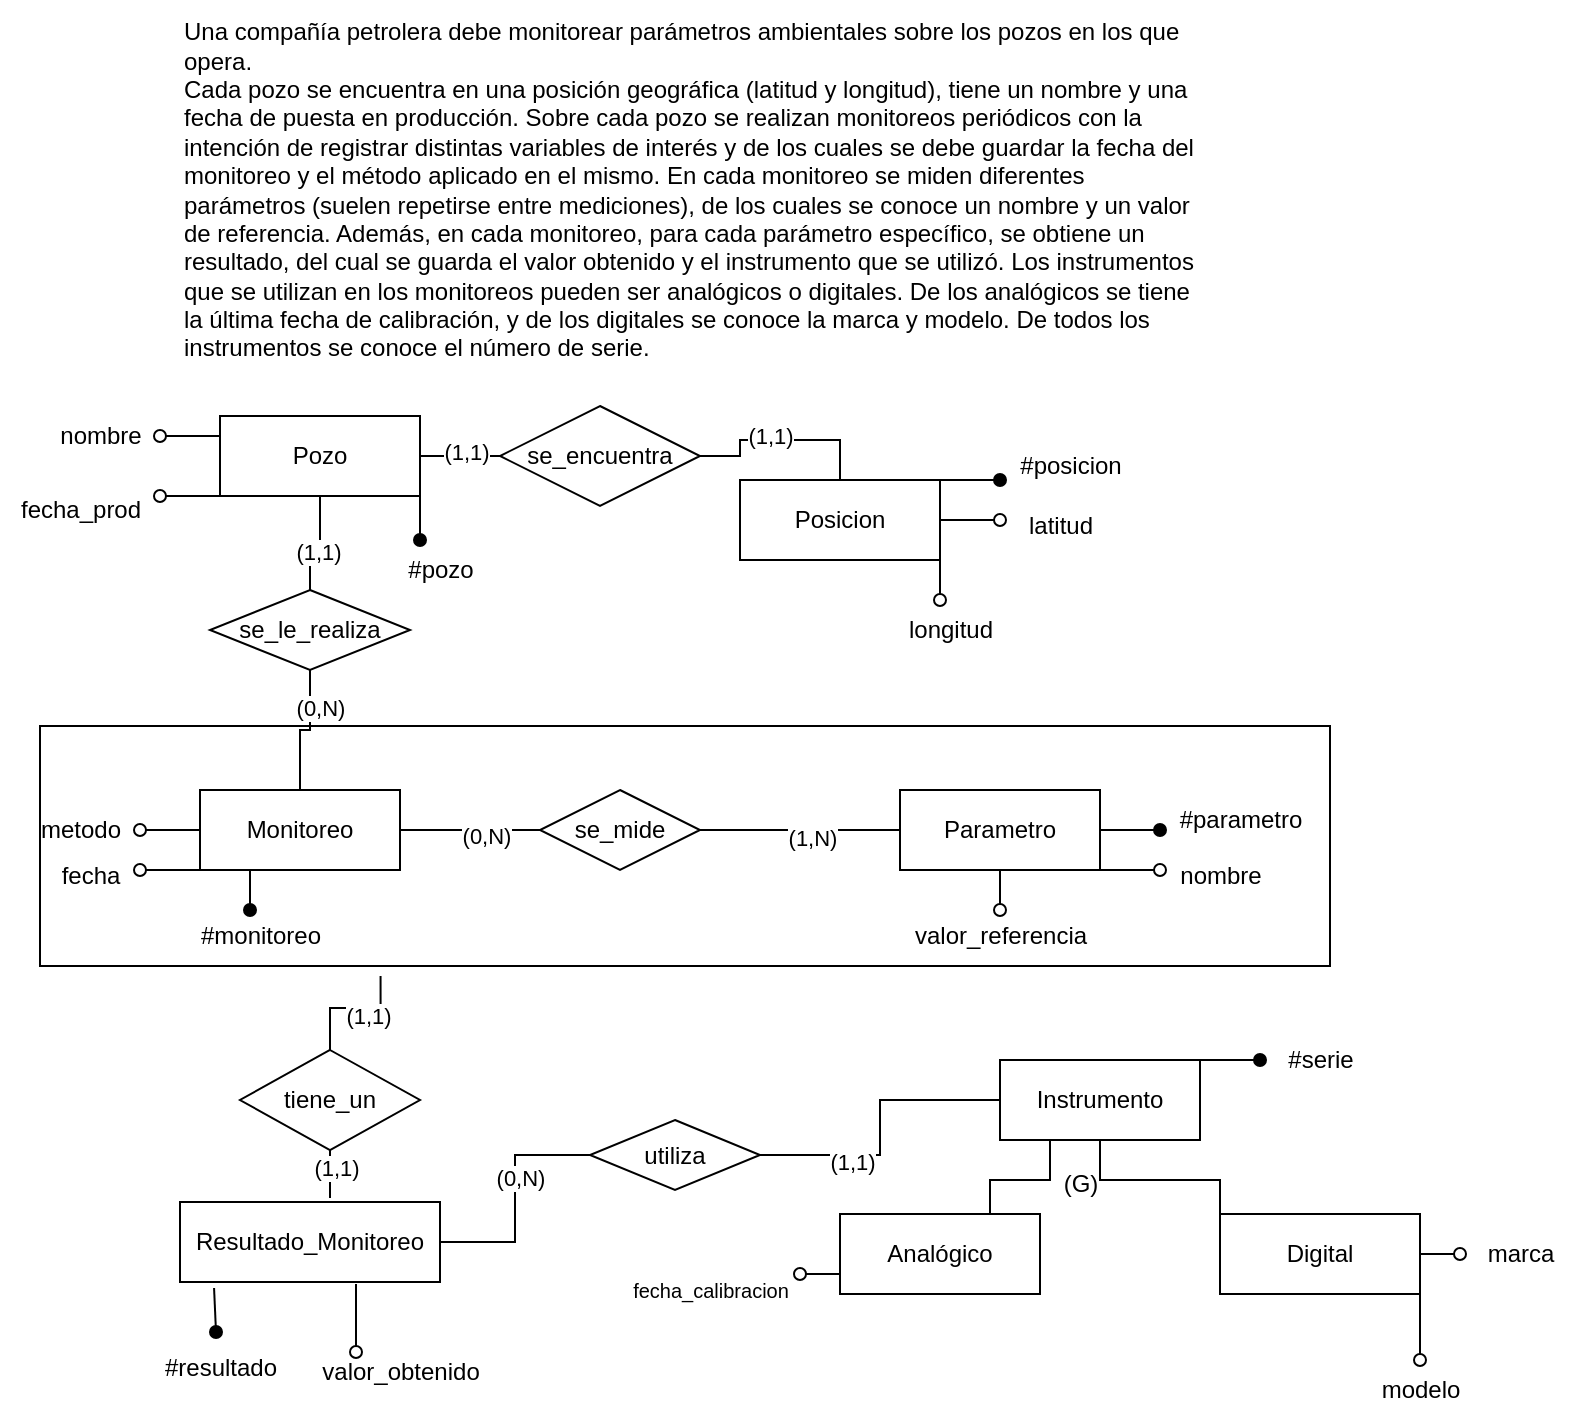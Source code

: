 <mxfile version="28.0.6">
  <diagram name="Página-1" id="BUXOyXkIwWZJoH-56iWX">
    <mxGraphModel dx="1745" dy="565" grid="1" gridSize="10" guides="1" tooltips="1" connect="1" arrows="1" fold="1" page="1" pageScale="1" pageWidth="827" pageHeight="1169" math="0" shadow="0">
      <root>
        <mxCell id="0" />
        <mxCell id="1" parent="0" />
        <mxCell id="VtfzJrvi7sDc0jlUv91x-2" value="&lt;div&gt;Una compañía petrolera debe monitorear parámetros ambientales sobre los pozos en los que&lt;/div&gt;&lt;div&gt;opera.&lt;/div&gt;&lt;div&gt;Cada pozo se encuentra en una posición geográfica (latitud y longitud), tiene un nombre y una&lt;/div&gt;&lt;div&gt;fecha de puesta en producción. Sobre cada pozo se realizan monitoreos periódicos con la&lt;/div&gt;&lt;div&gt;intención de registrar distintas variables de interés y de los cuales se debe guardar la fecha del&lt;/div&gt;&lt;div&gt;&lt;div&gt;monitoreo y el método aplicado en el mismo. En cada monitoreo se miden diferentes&lt;/div&gt;&lt;div&gt;parámetros (suelen repetirse entre mediciones), de los cuales se conoce un nombre y un valor&lt;/div&gt;&lt;div&gt;de referencia. Además, en cada monitoreo, para cada parámetro específico, se obtiene un&lt;/div&gt;&lt;div&gt;resultado, del cual se guarda el valor obtenido y el instrumento que se utilizó. Los instrumentos&lt;/div&gt;&lt;div&gt;que se utilizan en los monitoreos pueden ser analógicos o digitales. De los analógicos se tiene&lt;/div&gt;&lt;div&gt;la última fecha de calibración, y de los digitales se conoce la marca y modelo. De todos los&lt;/div&gt;&lt;div&gt;instrumentos se conoce el número de serie.&lt;/div&gt;&lt;/div&gt;" style="text;html=1;align=left;verticalAlign=middle;resizable=0;points=[];autosize=1;strokeColor=none;fillColor=none;" parent="1" vertex="1">
          <mxGeometry x="40" y="70" width="530" height="190" as="geometry" />
        </mxCell>
        <mxCell id="VtfzJrvi7sDc0jlUv91x-63" style="edgeStyle=orthogonalEdgeStyle;rounded=0;orthogonalLoop=1;jettySize=auto;html=1;exitX=0;exitY=0.25;exitDx=0;exitDy=0;endArrow=oval;endFill=0;" parent="1" source="VtfzJrvi7sDc0jlUv91x-4" edge="1">
          <mxGeometry relative="1" as="geometry">
            <mxPoint x="30" y="288" as="targetPoint" />
          </mxGeometry>
        </mxCell>
        <mxCell id="VtfzJrvi7sDc0jlUv91x-65" style="edgeStyle=orthogonalEdgeStyle;rounded=0;orthogonalLoop=1;jettySize=auto;html=1;exitX=0;exitY=1;exitDx=0;exitDy=0;endArrow=oval;endFill=0;" parent="1" source="VtfzJrvi7sDc0jlUv91x-4" edge="1">
          <mxGeometry relative="1" as="geometry">
            <mxPoint x="30" y="318" as="targetPoint" />
          </mxGeometry>
        </mxCell>
        <mxCell id="61YjiKdT_xhR2rZnBLJa-2" style="edgeStyle=orthogonalEdgeStyle;rounded=0;orthogonalLoop=1;jettySize=auto;html=1;exitX=1;exitY=1;exitDx=0;exitDy=0;endArrow=oval;endFill=1;" parent="1" source="VtfzJrvi7sDc0jlUv91x-4" edge="1">
          <mxGeometry relative="1" as="geometry">
            <mxPoint x="160" y="340" as="targetPoint" />
          </mxGeometry>
        </mxCell>
        <mxCell id="VtfzJrvi7sDc0jlUv91x-4" value="Pozo" style="whiteSpace=wrap;html=1;align=center;" parent="1" vertex="1">
          <mxGeometry x="60" y="278" width="100" height="40" as="geometry" />
        </mxCell>
        <mxCell id="VtfzJrvi7sDc0jlUv91x-6" style="edgeStyle=orthogonalEdgeStyle;rounded=0;orthogonalLoop=1;jettySize=auto;html=1;exitX=1;exitY=0;exitDx=0;exitDy=0;endArrow=oval;endFill=1;" parent="1" source="VtfzJrvi7sDc0jlUv91x-5" edge="1">
          <mxGeometry relative="1" as="geometry">
            <mxPoint x="450" y="310" as="targetPoint" />
          </mxGeometry>
        </mxCell>
        <mxCell id="VtfzJrvi7sDc0jlUv91x-9" style="edgeStyle=orthogonalEdgeStyle;rounded=0;orthogonalLoop=1;jettySize=auto;html=1;exitX=1;exitY=0.5;exitDx=0;exitDy=0;endArrow=oval;endFill=0;" parent="1" source="VtfzJrvi7sDc0jlUv91x-5" edge="1">
          <mxGeometry relative="1" as="geometry">
            <mxPoint x="450" y="330" as="targetPoint" />
          </mxGeometry>
        </mxCell>
        <mxCell id="VtfzJrvi7sDc0jlUv91x-11" style="edgeStyle=orthogonalEdgeStyle;rounded=0;orthogonalLoop=1;jettySize=auto;html=1;exitX=1;exitY=1;exitDx=0;exitDy=0;endArrow=oval;endFill=0;" parent="1" source="VtfzJrvi7sDc0jlUv91x-5" edge="1">
          <mxGeometry relative="1" as="geometry">
            <mxPoint x="420" y="370" as="targetPoint" />
          </mxGeometry>
        </mxCell>
        <mxCell id="VtfzJrvi7sDc0jlUv91x-5" value="Posicion" style="whiteSpace=wrap;html=1;align=center;" parent="1" vertex="1">
          <mxGeometry x="320" y="310" width="100" height="40" as="geometry" />
        </mxCell>
        <mxCell id="VtfzJrvi7sDc0jlUv91x-7" value="#posicion" style="text;html=1;align=center;verticalAlign=middle;resizable=0;points=[];autosize=1;strokeColor=none;fillColor=none;" parent="1" vertex="1">
          <mxGeometry x="450" y="288" width="70" height="30" as="geometry" />
        </mxCell>
        <mxCell id="VtfzJrvi7sDc0jlUv91x-10" value="latitud" style="text;html=1;align=center;verticalAlign=middle;resizable=0;points=[];autosize=1;strokeColor=none;fillColor=none;" parent="1" vertex="1">
          <mxGeometry x="450" y="318" width="60" height="30" as="geometry" />
        </mxCell>
        <mxCell id="VtfzJrvi7sDc0jlUv91x-12" value="longitud" style="text;html=1;align=center;verticalAlign=middle;resizable=0;points=[];autosize=1;strokeColor=none;fillColor=none;" parent="1" vertex="1">
          <mxGeometry x="390" y="370" width="70" height="30" as="geometry" />
        </mxCell>
        <mxCell id="VtfzJrvi7sDc0jlUv91x-50" style="edgeStyle=orthogonalEdgeStyle;rounded=0;orthogonalLoop=1;jettySize=auto;html=1;exitX=0;exitY=1;exitDx=0;exitDy=0;endArrow=oval;endFill=0;" parent="1" source="VtfzJrvi7sDc0jlUv91x-13" edge="1">
          <mxGeometry relative="1" as="geometry">
            <mxPoint x="20" y="505" as="targetPoint" />
          </mxGeometry>
        </mxCell>
        <mxCell id="VtfzJrvi7sDc0jlUv91x-51" style="edgeStyle=orthogonalEdgeStyle;rounded=0;orthogonalLoop=1;jettySize=auto;html=1;exitX=0;exitY=0.5;exitDx=0;exitDy=0;endArrow=oval;endFill=0;" parent="1" source="VtfzJrvi7sDc0jlUv91x-13" edge="1">
          <mxGeometry relative="1" as="geometry">
            <mxPoint x="20" y="485" as="targetPoint" />
          </mxGeometry>
        </mxCell>
        <mxCell id="VtfzJrvi7sDc0jlUv91x-53" style="edgeStyle=orthogonalEdgeStyle;rounded=0;orthogonalLoop=1;jettySize=auto;html=1;exitX=0.25;exitY=1;exitDx=0;exitDy=0;endArrow=oval;endFill=1;" parent="1" source="VtfzJrvi7sDc0jlUv91x-13" edge="1">
          <mxGeometry relative="1" as="geometry">
            <mxPoint x="75" y="525" as="targetPoint" />
          </mxGeometry>
        </mxCell>
        <mxCell id="VtfzJrvi7sDc0jlUv91x-13" value="Monitoreo" style="whiteSpace=wrap;html=1;align=center;" parent="1" vertex="1">
          <mxGeometry x="50" y="465" width="100" height="40" as="geometry" />
        </mxCell>
        <mxCell id="VtfzJrvi7sDc0jlUv91x-46" style="edgeStyle=orthogonalEdgeStyle;rounded=0;orthogonalLoop=1;jettySize=auto;html=1;exitX=0.5;exitY=1;exitDx=0;exitDy=0;endArrow=oval;endFill=0;" parent="1" source="VtfzJrvi7sDc0jlUv91x-14" edge="1">
          <mxGeometry relative="1" as="geometry">
            <mxPoint x="450" y="525" as="targetPoint" />
          </mxGeometry>
        </mxCell>
        <mxCell id="VtfzJrvi7sDc0jlUv91x-48" style="edgeStyle=orthogonalEdgeStyle;rounded=0;orthogonalLoop=1;jettySize=auto;html=1;exitX=1;exitY=1;exitDx=0;exitDy=0;endArrow=oval;endFill=0;" parent="1" source="VtfzJrvi7sDc0jlUv91x-14" edge="1">
          <mxGeometry relative="1" as="geometry">
            <mxPoint x="530" y="505" as="targetPoint" />
          </mxGeometry>
        </mxCell>
        <mxCell id="MFlLhxDVKejwkbYy1OUW-2" style="edgeStyle=orthogonalEdgeStyle;rounded=0;orthogonalLoop=1;jettySize=auto;html=1;exitX=1;exitY=0.5;exitDx=0;exitDy=0;endArrow=oval;endFill=1;" edge="1" parent="1" source="VtfzJrvi7sDc0jlUv91x-14">
          <mxGeometry relative="1" as="geometry">
            <mxPoint x="530" y="485.526" as="targetPoint" />
          </mxGeometry>
        </mxCell>
        <mxCell id="VtfzJrvi7sDc0jlUv91x-14" value="Parametro" style="whiteSpace=wrap;html=1;align=center;" parent="1" vertex="1">
          <mxGeometry x="400" y="465" width="100" height="40" as="geometry" />
        </mxCell>
        <mxCell id="VtfzJrvi7sDc0jlUv91x-16" style="edgeStyle=orthogonalEdgeStyle;rounded=0;orthogonalLoop=1;jettySize=auto;html=1;exitX=1;exitY=0.5;exitDx=0;exitDy=0;entryX=0;entryY=0.5;entryDx=0;entryDy=0;endArrow=none;endFill=0;" parent="1" source="VtfzJrvi7sDc0jlUv91x-15" target="VtfzJrvi7sDc0jlUv91x-14" edge="1">
          <mxGeometry relative="1" as="geometry" />
        </mxCell>
        <mxCell id="VtfzJrvi7sDc0jlUv91x-78" value="(1,N)" style="edgeLabel;html=1;align=center;verticalAlign=middle;resizable=0;points=[];" parent="VtfzJrvi7sDc0jlUv91x-16" vertex="1" connectable="0">
          <mxGeometry x="0.12" y="-4" relative="1" as="geometry">
            <mxPoint as="offset" />
          </mxGeometry>
        </mxCell>
        <mxCell id="VtfzJrvi7sDc0jlUv91x-15" value="se_mide" style="shape=rhombus;perimeter=rhombusPerimeter;whiteSpace=wrap;html=1;align=center;" parent="1" vertex="1">
          <mxGeometry x="220" y="465" width="80" height="40" as="geometry" />
        </mxCell>
        <mxCell id="VtfzJrvi7sDc0jlUv91x-20" style="edgeStyle=orthogonalEdgeStyle;rounded=0;orthogonalLoop=1;jettySize=auto;html=1;exitX=0.131;exitY=1.075;exitDx=0;exitDy=0;endArrow=oval;endFill=1;exitPerimeter=0;entryX=0.475;entryY=-0.1;entryDx=0;entryDy=0;entryPerimeter=0;" parent="1" source="VtfzJrvi7sDc0jlUv91x-18" target="VtfzJrvi7sDc0jlUv91x-21" edge="1">
          <mxGeometry relative="1" as="geometry">
            <mxPoint x="200" y="681" as="targetPoint" />
          </mxGeometry>
        </mxCell>
        <mxCell id="VtfzJrvi7sDc0jlUv91x-22" style="edgeStyle=orthogonalEdgeStyle;rounded=0;orthogonalLoop=1;jettySize=auto;html=1;exitX=0.677;exitY=1.025;exitDx=0;exitDy=0;endArrow=oval;endFill=0;exitPerimeter=0;entryX=0.28;entryY=0.167;entryDx=0;entryDy=0;entryPerimeter=0;" parent="1" source="VtfzJrvi7sDc0jlUv91x-18" target="VtfzJrvi7sDc0jlUv91x-23" edge="1">
          <mxGeometry relative="1" as="geometry">
            <mxPoint x="200" y="701" as="targetPoint" />
          </mxGeometry>
        </mxCell>
        <mxCell id="VtfzJrvi7sDc0jlUv91x-43" style="edgeStyle=orthogonalEdgeStyle;rounded=0;orthogonalLoop=1;jettySize=auto;html=1;exitX=1;exitY=0.5;exitDx=0;exitDy=0;entryX=0;entryY=0.5;entryDx=0;entryDy=0;endArrow=none;endFill=0;" parent="1" source="VtfzJrvi7sDc0jlUv91x-18" target="VtfzJrvi7sDc0jlUv91x-42" edge="1">
          <mxGeometry relative="1" as="geometry" />
        </mxCell>
        <mxCell id="VtfzJrvi7sDc0jlUv91x-81" value="(0,N)" style="edgeLabel;html=1;align=center;verticalAlign=middle;resizable=0;points=[];" parent="VtfzJrvi7sDc0jlUv91x-43" vertex="1" connectable="0">
          <mxGeometry x="0.19" y="-1" relative="1" as="geometry">
            <mxPoint x="1" y="1" as="offset" />
          </mxGeometry>
        </mxCell>
        <mxCell id="VtfzJrvi7sDc0jlUv91x-18" value="Resultado_Monitoreo" style="whiteSpace=wrap;html=1;align=center;" parent="1" vertex="1">
          <mxGeometry x="40" y="671" width="130" height="40" as="geometry" />
        </mxCell>
        <mxCell id="VtfzJrvi7sDc0jlUv91x-21" value="#resultado" style="text;html=1;align=center;verticalAlign=middle;resizable=0;points=[];autosize=1;strokeColor=none;fillColor=none;" parent="1" vertex="1">
          <mxGeometry x="20" y="739" width="80" height="30" as="geometry" />
        </mxCell>
        <mxCell id="VtfzJrvi7sDc0jlUv91x-23" value="valor_obtenido" style="text;html=1;align=center;verticalAlign=middle;resizable=0;points=[];autosize=1;strokeColor=none;fillColor=none;" parent="1" vertex="1">
          <mxGeometry x="100" y="741" width="100" height="30" as="geometry" />
        </mxCell>
        <mxCell id="VtfzJrvi7sDc0jlUv91x-27" style="edgeStyle=orthogonalEdgeStyle;rounded=0;orthogonalLoop=1;jettySize=auto;html=1;exitX=1;exitY=0;exitDx=0;exitDy=0;endArrow=oval;endFill=1;" parent="1" source="VtfzJrvi7sDc0jlUv91x-26" edge="1">
          <mxGeometry relative="1" as="geometry">
            <mxPoint x="580" y="600" as="targetPoint" />
          </mxGeometry>
        </mxCell>
        <mxCell id="VtfzJrvi7sDc0jlUv91x-32" style="edgeStyle=orthogonalEdgeStyle;rounded=0;orthogonalLoop=1;jettySize=auto;html=1;exitX=0.5;exitY=1;exitDx=0;exitDy=0;entryX=0;entryY=0;entryDx=0;entryDy=0;endArrow=none;endFill=0;" parent="1" source="VtfzJrvi7sDc0jlUv91x-26" target="VtfzJrvi7sDc0jlUv91x-30" edge="1">
          <mxGeometry relative="1" as="geometry" />
        </mxCell>
        <mxCell id="VtfzJrvi7sDc0jlUv91x-33" style="edgeStyle=orthogonalEdgeStyle;rounded=0;orthogonalLoop=1;jettySize=auto;html=1;exitX=0.25;exitY=1;exitDx=0;exitDy=0;entryX=0.75;entryY=0;entryDx=0;entryDy=0;endArrow=none;endFill=0;" parent="1" source="VtfzJrvi7sDc0jlUv91x-26" target="VtfzJrvi7sDc0jlUv91x-31" edge="1">
          <mxGeometry relative="1" as="geometry" />
        </mxCell>
        <mxCell id="VtfzJrvi7sDc0jlUv91x-26" value="Instrumento" style="whiteSpace=wrap;html=1;align=center;" parent="1" vertex="1">
          <mxGeometry x="450" y="600" width="100" height="40" as="geometry" />
        </mxCell>
        <mxCell id="VtfzJrvi7sDc0jlUv91x-28" value="#serie" style="text;html=1;align=center;verticalAlign=middle;resizable=0;points=[];autosize=1;strokeColor=none;fillColor=none;" parent="1" vertex="1">
          <mxGeometry x="580" y="585" width="60" height="30" as="geometry" />
        </mxCell>
        <mxCell id="VtfzJrvi7sDc0jlUv91x-37" style="edgeStyle=orthogonalEdgeStyle;rounded=0;orthogonalLoop=1;jettySize=auto;html=1;exitX=1;exitY=0.5;exitDx=0;exitDy=0;endArrow=oval;endFill=0;" parent="1" source="VtfzJrvi7sDc0jlUv91x-30" edge="1">
          <mxGeometry relative="1" as="geometry">
            <mxPoint x="680" y="697" as="targetPoint" />
          </mxGeometry>
        </mxCell>
        <mxCell id="VtfzJrvi7sDc0jlUv91x-40" style="edgeStyle=orthogonalEdgeStyle;rounded=0;orthogonalLoop=1;jettySize=auto;html=1;exitX=1;exitY=1;exitDx=0;exitDy=0;endArrow=oval;endFill=0;" parent="1" source="VtfzJrvi7sDc0jlUv91x-30" edge="1">
          <mxGeometry relative="1" as="geometry">
            <mxPoint x="660" y="750" as="targetPoint" />
          </mxGeometry>
        </mxCell>
        <mxCell id="VtfzJrvi7sDc0jlUv91x-30" value="Digital" style="whiteSpace=wrap;html=1;align=center;" parent="1" vertex="1">
          <mxGeometry x="560" y="677" width="100" height="40" as="geometry" />
        </mxCell>
        <mxCell id="VtfzJrvi7sDc0jlUv91x-35" style="edgeStyle=orthogonalEdgeStyle;rounded=0;orthogonalLoop=1;jettySize=auto;html=1;exitX=0;exitY=0.75;exitDx=0;exitDy=0;endArrow=oval;endFill=0;" parent="1" source="VtfzJrvi7sDc0jlUv91x-31" edge="1">
          <mxGeometry relative="1" as="geometry">
            <mxPoint x="350" y="707" as="targetPoint" />
          </mxGeometry>
        </mxCell>
        <mxCell id="VtfzJrvi7sDc0jlUv91x-31" value="Analógico" style="whiteSpace=wrap;html=1;align=center;" parent="1" vertex="1">
          <mxGeometry x="370" y="677" width="100" height="40" as="geometry" />
        </mxCell>
        <mxCell id="VtfzJrvi7sDc0jlUv91x-34" value="(G)" style="text;html=1;align=center;verticalAlign=middle;resizable=0;points=[];autosize=1;strokeColor=none;fillColor=none;" parent="1" vertex="1">
          <mxGeometry x="470" y="647" width="40" height="30" as="geometry" />
        </mxCell>
        <mxCell id="VtfzJrvi7sDc0jlUv91x-36" value="fecha_calibracion" style="text;html=1;align=center;verticalAlign=middle;resizable=0;points=[];autosize=1;strokeColor=none;fillColor=none;fontSize=10;" parent="1" vertex="1">
          <mxGeometry x="255" y="700" width="100" height="30" as="geometry" />
        </mxCell>
        <mxCell id="VtfzJrvi7sDc0jlUv91x-39" value="marca" style="text;html=1;align=center;verticalAlign=middle;resizable=0;points=[];autosize=1;strokeColor=none;fillColor=none;" parent="1" vertex="1">
          <mxGeometry x="680" y="682" width="60" height="30" as="geometry" />
        </mxCell>
        <mxCell id="VtfzJrvi7sDc0jlUv91x-41" value="modelo" style="text;html=1;align=center;verticalAlign=middle;resizable=0;points=[];autosize=1;strokeColor=none;fillColor=none;" parent="1" vertex="1">
          <mxGeometry x="630" y="750" width="60" height="30" as="geometry" />
        </mxCell>
        <mxCell id="VtfzJrvi7sDc0jlUv91x-44" style="edgeStyle=orthogonalEdgeStyle;rounded=0;orthogonalLoop=1;jettySize=auto;html=1;exitX=1;exitY=0.5;exitDx=0;exitDy=0;entryX=0;entryY=0.5;entryDx=0;entryDy=0;endArrow=none;endFill=0;" parent="1" source="VtfzJrvi7sDc0jlUv91x-42" target="VtfzJrvi7sDc0jlUv91x-26" edge="1">
          <mxGeometry relative="1" as="geometry" />
        </mxCell>
        <mxCell id="VtfzJrvi7sDc0jlUv91x-82" value="(1,1)" style="edgeLabel;html=1;align=center;verticalAlign=middle;resizable=0;points=[];" parent="VtfzJrvi7sDc0jlUv91x-44" vertex="1" connectable="0">
          <mxGeometry x="-0.376" y="-2" relative="1" as="geometry">
            <mxPoint y="1" as="offset" />
          </mxGeometry>
        </mxCell>
        <mxCell id="VtfzJrvi7sDc0jlUv91x-42" value="utiliza" style="shape=rhombus;perimeter=rhombusPerimeter;whiteSpace=wrap;html=1;align=center;" parent="1" vertex="1">
          <mxGeometry x="245" y="630" width="85" height="35" as="geometry" />
        </mxCell>
        <mxCell id="VtfzJrvi7sDc0jlUv91x-47" value="valor_referencia" style="text;html=1;align=center;verticalAlign=middle;resizable=0;points=[];autosize=1;strokeColor=none;fillColor=none;" parent="1" vertex="1">
          <mxGeometry x="395" y="523" width="110" height="30" as="geometry" />
        </mxCell>
        <mxCell id="VtfzJrvi7sDc0jlUv91x-49" value="nombre" style="text;html=1;align=center;verticalAlign=middle;resizable=0;points=[];autosize=1;strokeColor=none;fillColor=none;" parent="1" vertex="1">
          <mxGeometry x="530" y="493" width="60" height="30" as="geometry" />
        </mxCell>
        <mxCell id="VtfzJrvi7sDc0jlUv91x-54" value="#monitoreo" style="text;html=1;align=center;verticalAlign=middle;resizable=0;points=[];autosize=1;strokeColor=none;fillColor=none;" parent="1" vertex="1">
          <mxGeometry x="40" y="523" width="80" height="30" as="geometry" />
        </mxCell>
        <mxCell id="VtfzJrvi7sDc0jlUv91x-55" value="fecha" style="text;html=1;align=center;verticalAlign=middle;resizable=0;points=[];autosize=1;strokeColor=none;fillColor=none;" parent="1" vertex="1">
          <mxGeometry x="-30" y="493" width="50" height="30" as="geometry" />
        </mxCell>
        <mxCell id="VtfzJrvi7sDc0jlUv91x-56" value="metodo" style="text;html=1;align=center;verticalAlign=middle;resizable=0;points=[];autosize=1;strokeColor=none;fillColor=none;" parent="1" vertex="1">
          <mxGeometry x="-40" y="470" width="60" height="30" as="geometry" />
        </mxCell>
        <mxCell id="VtfzJrvi7sDc0jlUv91x-59" style="edgeStyle=orthogonalEdgeStyle;rounded=0;orthogonalLoop=1;jettySize=auto;html=1;entryX=0.5;entryY=1;entryDx=0;entryDy=0;endArrow=none;endFill=0;" parent="1" source="VtfzJrvi7sDc0jlUv91x-57" target="VtfzJrvi7sDc0jlUv91x-4" edge="1">
          <mxGeometry relative="1" as="geometry" />
        </mxCell>
        <mxCell id="VtfzJrvi7sDc0jlUv91x-75" value="(1,1)" style="edgeLabel;html=1;align=center;verticalAlign=middle;resizable=0;points=[];" parent="VtfzJrvi7sDc0jlUv91x-59" vertex="1" connectable="0">
          <mxGeometry x="0.058" y="-3" relative="1" as="geometry">
            <mxPoint y="1" as="offset" />
          </mxGeometry>
        </mxCell>
        <mxCell id="VtfzJrvi7sDc0jlUv91x-57" value="se_le_realiza" style="shape=rhombus;perimeter=rhombusPerimeter;whiteSpace=wrap;html=1;align=center;" parent="1" vertex="1">
          <mxGeometry x="55" y="365" width="100" height="40" as="geometry" />
        </mxCell>
        <mxCell id="VtfzJrvi7sDc0jlUv91x-61" style="edgeStyle=orthogonalEdgeStyle;rounded=0;orthogonalLoop=1;jettySize=auto;html=1;exitX=1;exitY=0.5;exitDx=0;exitDy=0;entryX=0.5;entryY=0;entryDx=0;entryDy=0;endArrow=none;endFill=0;" parent="1" source="VtfzJrvi7sDc0jlUv91x-60" target="VtfzJrvi7sDc0jlUv91x-5" edge="1">
          <mxGeometry relative="1" as="geometry" />
        </mxCell>
        <mxCell id="VtfzJrvi7sDc0jlUv91x-74" value="(1,1)" style="edgeLabel;html=1;align=center;verticalAlign=middle;resizable=0;points=[];" parent="VtfzJrvi7sDc0jlUv91x-61" vertex="1" connectable="0">
          <mxGeometry x="-0.122" y="2" relative="1" as="geometry">
            <mxPoint as="offset" />
          </mxGeometry>
        </mxCell>
        <mxCell id="VtfzJrvi7sDc0jlUv91x-62" style="edgeStyle=orthogonalEdgeStyle;rounded=0;orthogonalLoop=1;jettySize=auto;html=1;exitX=0;exitY=0.5;exitDx=0;exitDy=0;entryX=1;entryY=0.5;entryDx=0;entryDy=0;endArrow=none;endFill=0;" parent="1" source="VtfzJrvi7sDc0jlUv91x-60" target="VtfzJrvi7sDc0jlUv91x-4" edge="1">
          <mxGeometry relative="1" as="geometry" />
        </mxCell>
        <mxCell id="VtfzJrvi7sDc0jlUv91x-73" value="(1,1)" style="edgeLabel;html=1;align=center;verticalAlign=middle;resizable=0;points=[];" parent="VtfzJrvi7sDc0jlUv91x-62" vertex="1" connectable="0">
          <mxGeometry x="-0.15" y="-2" relative="1" as="geometry">
            <mxPoint as="offset" />
          </mxGeometry>
        </mxCell>
        <mxCell id="VtfzJrvi7sDc0jlUv91x-60" value="se_encuentra" style="shape=rhombus;perimeter=rhombusPerimeter;whiteSpace=wrap;html=1;align=center;" parent="1" vertex="1">
          <mxGeometry x="200" y="273" width="100" height="50" as="geometry" />
        </mxCell>
        <mxCell id="VtfzJrvi7sDc0jlUv91x-64" value="nombre" style="text;html=1;align=center;verticalAlign=middle;resizable=0;points=[];autosize=1;strokeColor=none;fillColor=none;" parent="1" vertex="1">
          <mxGeometry x="-30" y="273" width="60" height="30" as="geometry" />
        </mxCell>
        <mxCell id="VtfzJrvi7sDc0jlUv91x-66" value="fecha_prod" style="text;html=1;align=center;verticalAlign=middle;resizable=0;points=[];autosize=1;strokeColor=none;fillColor=none;rotation=0;" parent="1" vertex="1">
          <mxGeometry x="-50" y="310" width="80" height="30" as="geometry" />
        </mxCell>
        <mxCell id="VtfzJrvi7sDc0jlUv91x-68" value="" style="edgeStyle=orthogonalEdgeStyle;rounded=0;orthogonalLoop=1;jettySize=auto;html=1;exitX=0;exitY=0.5;exitDx=0;exitDy=0;endArrow=none;endFill=0;" parent="1" source="VtfzJrvi7sDc0jlUv91x-15" target="VtfzJrvi7sDc0jlUv91x-13" edge="1">
          <mxGeometry relative="1" as="geometry">
            <mxPoint x="220" y="485" as="sourcePoint" />
            <mxPoint x="260" y="400" as="targetPoint" />
          </mxGeometry>
        </mxCell>
        <mxCell id="VtfzJrvi7sDc0jlUv91x-77" value="(0,N)" style="edgeLabel;html=1;align=center;verticalAlign=middle;resizable=0;points=[];" parent="VtfzJrvi7sDc0jlUv91x-68" vertex="1" connectable="0">
          <mxGeometry x="-0.229" y="3" relative="1" as="geometry">
            <mxPoint as="offset" />
          </mxGeometry>
        </mxCell>
        <mxCell id="VtfzJrvi7sDc0jlUv91x-70" value="tiene_un" style="shape=rhombus;perimeter=rhombusPerimeter;whiteSpace=wrap;html=1;align=center;" parent="1" vertex="1">
          <mxGeometry x="70" y="595" width="90" height="50" as="geometry" />
        </mxCell>
        <mxCell id="VtfzJrvi7sDc0jlUv91x-71" style="edgeStyle=orthogonalEdgeStyle;rounded=0;orthogonalLoop=1;jettySize=auto;html=1;exitX=0.5;exitY=1;exitDx=0;exitDy=0;entryX=0.577;entryY=-0.05;entryDx=0;entryDy=0;entryPerimeter=0;endArrow=none;endFill=0;" parent="1" source="VtfzJrvi7sDc0jlUv91x-70" target="VtfzJrvi7sDc0jlUv91x-18" edge="1">
          <mxGeometry relative="1" as="geometry">
            <mxPoint x="115" y="659" as="sourcePoint" />
          </mxGeometry>
        </mxCell>
        <mxCell id="VtfzJrvi7sDc0jlUv91x-80" value="(1,1)" style="edgeLabel;html=1;align=center;verticalAlign=middle;resizable=0;points=[];" parent="VtfzJrvi7sDc0jlUv91x-71" vertex="1" connectable="0">
          <mxGeometry x="-0.25" y="3" relative="1" as="geometry">
            <mxPoint as="offset" />
          </mxGeometry>
        </mxCell>
        <mxCell id="VtfzJrvi7sDc0jlUv91x-72" style="edgeStyle=orthogonalEdgeStyle;rounded=0;orthogonalLoop=1;jettySize=auto;html=1;exitX=0.5;exitY=0;exitDx=0;exitDy=0;entryX=0.264;entryY=1.042;entryDx=0;entryDy=0;entryPerimeter=0;endArrow=none;endFill=0;" parent="1" source="VtfzJrvi7sDc0jlUv91x-70" target="VtfzJrvi7sDc0jlUv91x-67" edge="1">
          <mxGeometry relative="1" as="geometry" />
        </mxCell>
        <mxCell id="VtfzJrvi7sDc0jlUv91x-79" value="(1,1)" style="edgeLabel;html=1;align=center;verticalAlign=middle;resizable=0;points=[];" parent="VtfzJrvi7sDc0jlUv91x-72" vertex="1" connectable="0">
          <mxGeometry x="0.292" y="-4" relative="1" as="geometry">
            <mxPoint as="offset" />
          </mxGeometry>
        </mxCell>
        <mxCell id="VtfzJrvi7sDc0jlUv91x-83" value="" style="edgeStyle=orthogonalEdgeStyle;rounded=0;orthogonalLoop=1;jettySize=auto;html=1;exitX=0.5;exitY=1;exitDx=0;exitDy=0;endArrow=none;endFill=0;" parent="1" source="VtfzJrvi7sDc0jlUv91x-57" target="VtfzJrvi7sDc0jlUv91x-13" edge="1">
          <mxGeometry relative="1" as="geometry">
            <mxPoint x="105" y="405" as="sourcePoint" />
            <mxPoint x="109" y="463" as="targetPoint" />
          </mxGeometry>
        </mxCell>
        <mxCell id="VtfzJrvi7sDc0jlUv91x-86" value="(0,N)" style="edgeLabel;html=1;align=center;verticalAlign=middle;resizable=0;points=[];" parent="VtfzJrvi7sDc0jlUv91x-83" vertex="1" connectable="0">
          <mxGeometry x="-0.415" y="5" relative="1" as="geometry">
            <mxPoint as="offset" />
          </mxGeometry>
        </mxCell>
        <mxCell id="VtfzJrvi7sDc0jlUv91x-67" value="" style="whiteSpace=wrap;html=1;align=center;fillColor=none;" parent="1" vertex="1">
          <mxGeometry x="-30" y="433" width="645" height="120" as="geometry" />
        </mxCell>
        <mxCell id="61YjiKdT_xhR2rZnBLJa-3" value="#pozo" style="text;html=1;align=center;verticalAlign=middle;resizable=0;points=[];autosize=1;strokeColor=none;fillColor=none;" parent="1" vertex="1">
          <mxGeometry x="140" y="340" width="60" height="30" as="geometry" />
        </mxCell>
        <mxCell id="MFlLhxDVKejwkbYy1OUW-3" value="#parametro" style="text;html=1;align=center;verticalAlign=middle;resizable=0;points=[];autosize=1;strokeColor=none;fillColor=none;" vertex="1" parent="1">
          <mxGeometry x="530" y="465" width="80" height="30" as="geometry" />
        </mxCell>
      </root>
    </mxGraphModel>
  </diagram>
</mxfile>
